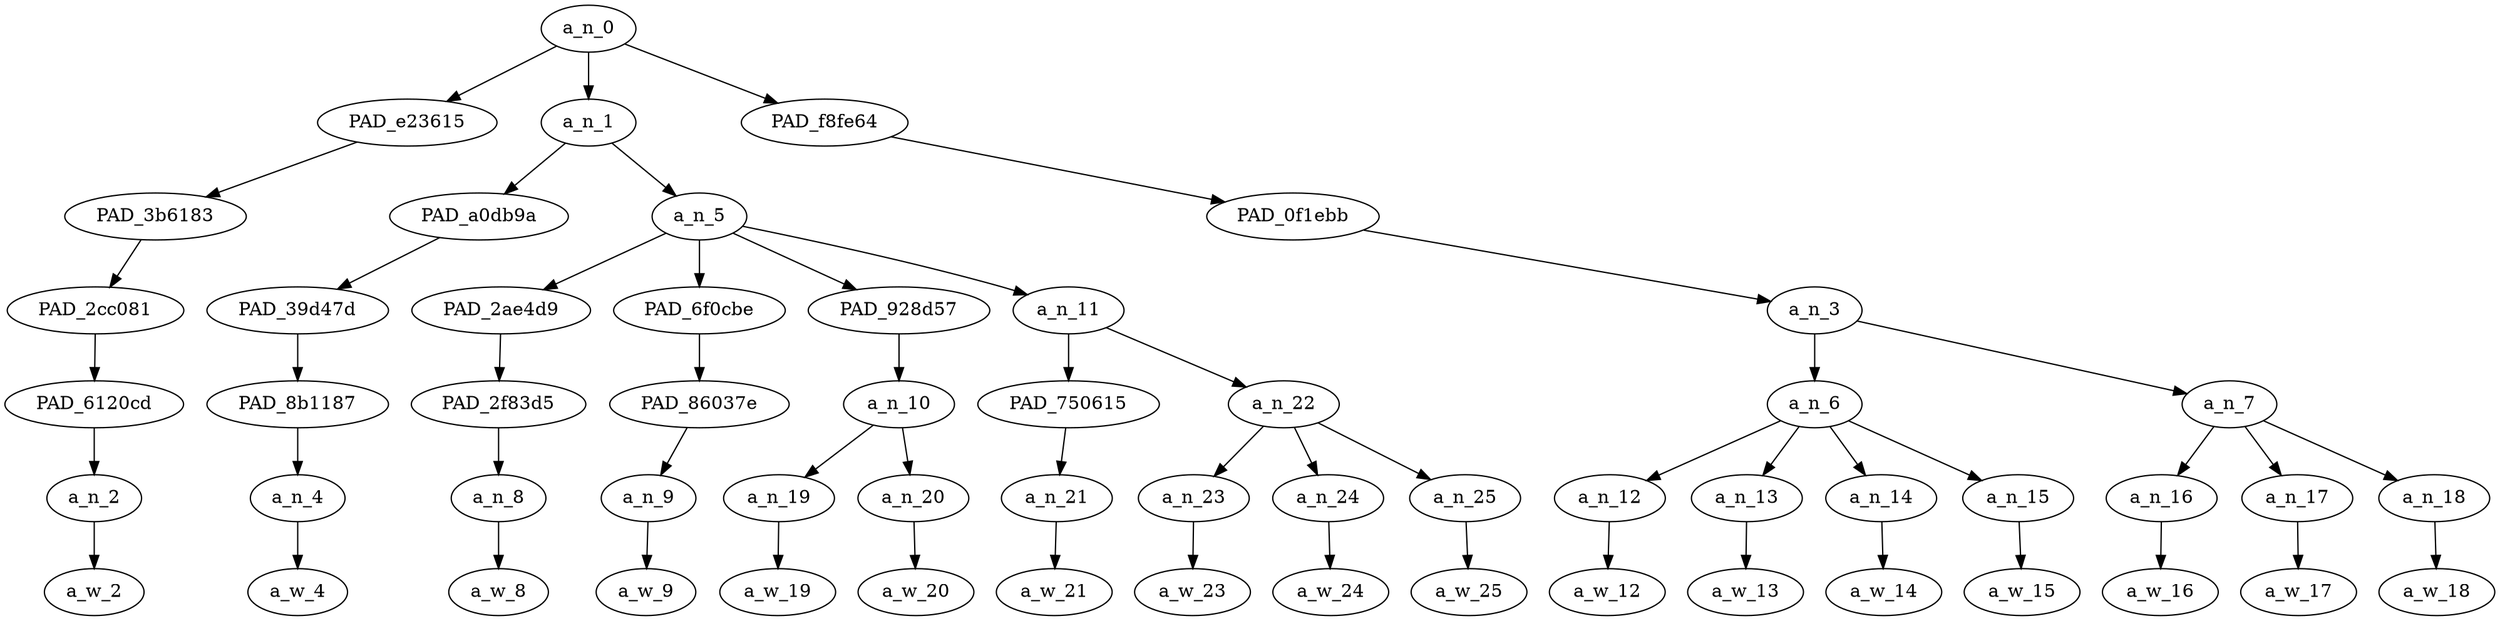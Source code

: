 strict digraph "" {
	a_n_0	[div_dir=1,
		index=0,
		level=6,
		pos="7.9375,6!",
		text_span="[0, 1, 2, 3, 4, 5, 6, 7, 8, 9, 10, 11, 12, 13, 14, 15, 16]",
		value=1.00000003];
	PAD_e23615	[div_dir=-1,
		index=1,
		level=5,
		pos="9.0,5!",
		text_span="[9]",
		value=0.02780987];
	a_n_0 -> PAD_e23615;
	a_n_1	[div_dir=1,
		index=0,
		level=5,
		pos="1.5625,5!",
		text_span="[0, 1, 2, 3, 4, 5, 6, 7, 8]",
		value=0.40721099];
	a_n_0 -> a_n_1;
	PAD_f8fe64	[div_dir=1,
		index=2,
		level=5,
		pos="13.25,5!",
		text_span="[10, 11, 12, 13, 14, 15, 16]",
		value=0.56403442];
	a_n_0 -> PAD_f8fe64;
	PAD_3b6183	[div_dir=-1,
		index=2,
		level=4,
		pos="9.0,4!",
		text_span="[9]",
		value=0.02780987];
	PAD_e23615 -> PAD_3b6183;
	PAD_2cc081	[div_dir=-1,
		index=5,
		level=3,
		pos="9.0,3!",
		text_span="[9]",
		value=0.02780987];
	PAD_3b6183 -> PAD_2cc081;
	PAD_6120cd	[div_dir=-1,
		index=6,
		level=2,
		pos="9.0,2!",
		text_span="[9]",
		value=0.02780987];
	PAD_2cc081 -> PAD_6120cd;
	a_n_2	[div_dir=-1,
		index=9,
		level=1,
		pos="9.0,1!",
		text_span="[9]",
		value=0.02780987];
	PAD_6120cd -> a_n_2;
	a_w_2	[div_dir=0,
		index=9,
		level=0,
		pos="9,0!",
		text_span="[9]",
		value=but];
	a_n_2 -> a_w_2;
	PAD_a0db9a	[div_dir=1,
		index=0,
		level=4,
		pos="0.0,4!",
		text_span="[0]",
		value=0.04156199];
	a_n_1 -> PAD_a0db9a;
	a_n_5	[div_dir=1,
		index=1,
		level=4,
		pos="3.125,4!",
		text_span="[1, 2, 3, 4, 5, 6, 7, 8]",
		value=0.36518953];
	a_n_1 -> a_n_5;
	PAD_39d47d	[div_dir=1,
		index=0,
		level=3,
		pos="0.0,3!",
		text_span="[0]",
		value=0.04156199];
	PAD_a0db9a -> PAD_39d47d;
	PAD_8b1187	[div_dir=1,
		index=0,
		level=2,
		pos="0.0,2!",
		text_span="[0]",
		value=0.04156199];
	PAD_39d47d -> PAD_8b1187;
	a_n_4	[div_dir=1,
		index=0,
		level=1,
		pos="0.0,1!",
		text_span="[0]",
		value=0.04156199];
	PAD_8b1187 -> a_n_4;
	a_w_4	[div_dir=0,
		index=0,
		level=0,
		pos="0,0!",
		text_span="[0]",
		value=they];
	a_n_4 -> a_w_4;
	PAD_2ae4d9	[div_dir=1,
		index=1,
		level=3,
		pos="1.0,3!",
		text_span="[1]",
		value=0.03925084];
	a_n_5 -> PAD_2ae4d9;
	PAD_6f0cbe	[div_dir=1,
		index=2,
		level=3,
		pos="2.0,3!",
		text_span="[2]",
		value=0.03544490];
	a_n_5 -> PAD_6f0cbe;
	PAD_928d57	[div_dir=1,
		index=3,
		level=3,
		pos="3.5,3!",
		text_span="[3, 4]",
		value=0.13930655];
	a_n_5 -> PAD_928d57;
	a_n_11	[div_dir=1,
		index=4,
		level=3,
		pos="6.0,3!",
		text_span="[5, 6, 7, 8]",
		value=0.15079952];
	a_n_5 -> a_n_11;
	PAD_2f83d5	[div_dir=1,
		index=1,
		level=2,
		pos="1.0,2!",
		text_span="[1]",
		value=0.03925084];
	PAD_2ae4d9 -> PAD_2f83d5;
	a_n_8	[div_dir=1,
		index=1,
		level=1,
		pos="1.0,1!",
		text_span="[1]",
		value=0.03925084];
	PAD_2f83d5 -> a_n_8;
	a_w_8	[div_dir=0,
		index=1,
		level=0,
		pos="1,0!",
		text_span="[1]",
		value=average];
	a_n_8 -> a_w_8;
	PAD_86037e	[div_dir=1,
		index=2,
		level=2,
		pos="2.0,2!",
		text_span="[2]",
		value=0.03544490];
	PAD_6f0cbe -> PAD_86037e;
	a_n_9	[div_dir=1,
		index=2,
		level=1,
		pos="2.0,1!",
		text_span="[2]",
		value=0.03544490];
	PAD_86037e -> a_n_9;
	a_w_9	[div_dir=0,
		index=2,
		level=0,
		pos="2,0!",
		text_span="[2]",
		value=more];
	a_n_9 -> a_w_9;
	a_n_10	[div_dir=1,
		index=3,
		level=2,
		pos="3.5,2!",
		text_span="[3, 4]",
		value=0.13930655];
	PAD_928d57 -> a_n_10;
	a_n_19	[div_dir=1,
		index=3,
		level=1,
		pos="3.0,1!",
		text_span="[3]",
		value=0.03780027];
	a_n_10 -> a_n_19;
	a_n_20	[div_dir=1,
		index=4,
		level=1,
		pos="4.0,1!",
		text_span="[4]",
		value=0.10122152];
	a_n_10 -> a_n_20;
	a_w_19	[div_dir=0,
		index=3,
		level=0,
		pos="3,0!",
		text_span="[3]",
		value=in];
	a_n_19 -> a_w_19;
	a_w_20	[div_dir=0,
		index=4,
		level=0,
		pos="4,0!",
		text_span="[4]",
		value=cali];
	a_n_20 -> a_w_20;
	PAD_750615	[div_dir=1,
		index=4,
		level=2,
		pos="5.0,2!",
		text_span="[5]",
		value=0.02779288];
	a_n_11 -> PAD_750615;
	a_n_22	[div_dir=1,
		index=5,
		level=2,
		pos="7.0,2!",
		text_span="[6, 7, 8]",
		value=0.12282905];
	a_n_11 -> a_n_22;
	a_n_21	[div_dir=1,
		index=5,
		level=1,
		pos="5.0,1!",
		text_span="[5]",
		value=0.02779288];
	PAD_750615 -> a_n_21;
	a_w_21	[div_dir=0,
		index=5,
		level=0,
		pos="5,0!",
		text_span="[5]",
		value=with];
	a_n_21 -> a_w_21;
	a_n_23	[div_dir=1,
		index=6,
		level=1,
		pos="6.0,1!",
		text_span="[6]",
		value=0.02836472];
	a_n_22 -> a_n_23;
	a_n_24	[div_dir=1,
		index=7,
		level=1,
		pos="7.0,1!",
		text_span="[7]",
		value=0.04737142];
	a_n_22 -> a_n_24;
	a_n_25	[div_dir=1,
		index=8,
		level=1,
		pos="8.0,1!",
		text_span="[8]",
		value=0.04692045];
	a_n_22 -> a_n_25;
	a_w_23	[div_dir=0,
		index=6,
		level=0,
		pos="6,0!",
		text_span="[6]",
		value=the];
	a_n_23 -> a_w_23;
	a_w_24	[div_dir=0,
		index=7,
		level=0,
		pos="7,0!",
		text_span="[7]",
		value=feeding];
	a_n_24 -> a_w_24;
	a_w_25	[div_dir=0,
		index=8,
		level=0,
		pos="8,0!",
		text_span="[8]",
		value=program];
	a_n_25 -> a_w_25;
	PAD_0f1ebb	[div_dir=1,
		index=3,
		level=4,
		pos="13.25,4!",
		text_span="[10, 11, 12, 13, 14, 15, 16]",
		value=0.56403442];
	PAD_f8fe64 -> PAD_0f1ebb;
	a_n_3	[div_dir=1,
		index=6,
		level=3,
		pos="13.25,3!",
		text_span="[10, 11, 12, 13, 14, 15, 16]",
		value=0.56403442];
	PAD_0f1ebb -> a_n_3;
	a_n_6	[div_dir=1,
		index=7,
		level=2,
		pos="11.5,2!",
		text_span="[10, 11, 12, 13]",
		value=0.43113291];
	a_n_3 -> a_n_6;
	a_n_7	[div_dir=1,
		index=8,
		level=2,
		pos="15.0,2!",
		text_span="[14, 15, 16]",
		value=0.13198143];
	a_n_3 -> a_n_7;
	a_n_12	[div_dir=1,
		index=10,
		level=1,
		pos="10.0,1!",
		text_span="[10]",
		value=0.02873481];
	a_n_6 -> a_n_12;
	a_n_13	[div_dir=1,
		index=11,
		level=1,
		pos="11.0,1!",
		text_span="[11]",
		value=0.17416610];
	a_n_6 -> a_n_13;
	a_n_14	[div_dir=1,
		index=12,
		level=1,
		pos="12.0,1!",
		text_span="[12]",
		value=0.03985541];
	a_n_6 -> a_n_14;
	a_n_15	[div_dir=1,
		index=13,
		level=1,
		pos="13.0,1!",
		text_span="[13]",
		value=0.18741485];
	a_n_6 -> a_n_15;
	a_w_12	[div_dir=0,
		index=10,
		level=0,
		pos="10,0!",
		text_span="[10]",
		value=the1];
	a_n_12 -> a_w_12;
	a_w_13	[div_dir=0,
		index=11,
		level=0,
		pos="11,0!",
		text_span="[11]",
		value=skunks];
	a_n_13 -> a_w_13;
	a_w_14	[div_dir=0,
		index=12,
		level=0,
		pos="12,0!",
		text_span="[12]",
		value=and];
	a_n_14 -> a_w_14;
	a_w_15	[div_dir=0,
		index=13,
		level=0,
		pos="13,0!",
		text_span="[13]",
		value=coons];
	a_n_15 -> a_w_15;
	a_n_16	[div_dir=1,
		index=14,
		level=1,
		pos="14.0,1!",
		text_span="[14]",
		value=0.05308924];
	a_n_7 -> a_n_16;
	a_n_17	[div_dir=1,
		index=15,
		level=1,
		pos="15.0,1!",
		text_span="[15]",
		value=0.03683284];
	a_n_7 -> a_n_17;
	a_n_18	[div_dir=-1,
		index=16,
		level=1,
		pos="16.0,1!",
		text_span="[16]",
		value=0.04184975];
	a_n_7 -> a_n_18;
	a_w_16	[div_dir=0,
		index=14,
		level=0,
		pos="14,0!",
		text_span="[14]",
		value=eat];
	a_n_16 -> a_w_16;
	a_w_17	[div_dir=0,
		index=15,
		level=0,
		pos="15,0!",
		text_span="[15]",
		value=well];
	a_n_17 -> a_w_17;
	a_w_18	[div_dir=0,
		index=16,
		level=0,
		pos="16,0!",
		text_span="[16]",
		value=too];
	a_n_18 -> a_w_18;
}
